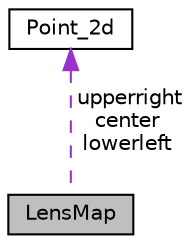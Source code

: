 digraph "LensMap"
{
 // LATEX_PDF_SIZE
  edge [fontname="Helvetica",fontsize="10",labelfontname="Helvetica",labelfontsize="10"];
  node [fontname="Helvetica",fontsize="10",shape=record];
  Node1 [label="LensMap",height=0.2,width=0.4,color="black", fillcolor="grey75", style="filled", fontcolor="black",tooltip="The MOKA map structure, containing all quantities that define it."];
  Node2 -> Node1 [dir="back",color="darkorchid3",fontsize="10",style="dashed",label=" upperright\ncenter\nlowerleft" ,fontname="Helvetica"];
  Node2 [label="Point_2d",height=0.2,width=0.4,color="black", fillcolor="white", style="filled",URL="$struct_point__2d.html",tooltip="Class for representing points or vectors in 2 dimensions. Not that the dereferencing operator is over..."];
}
